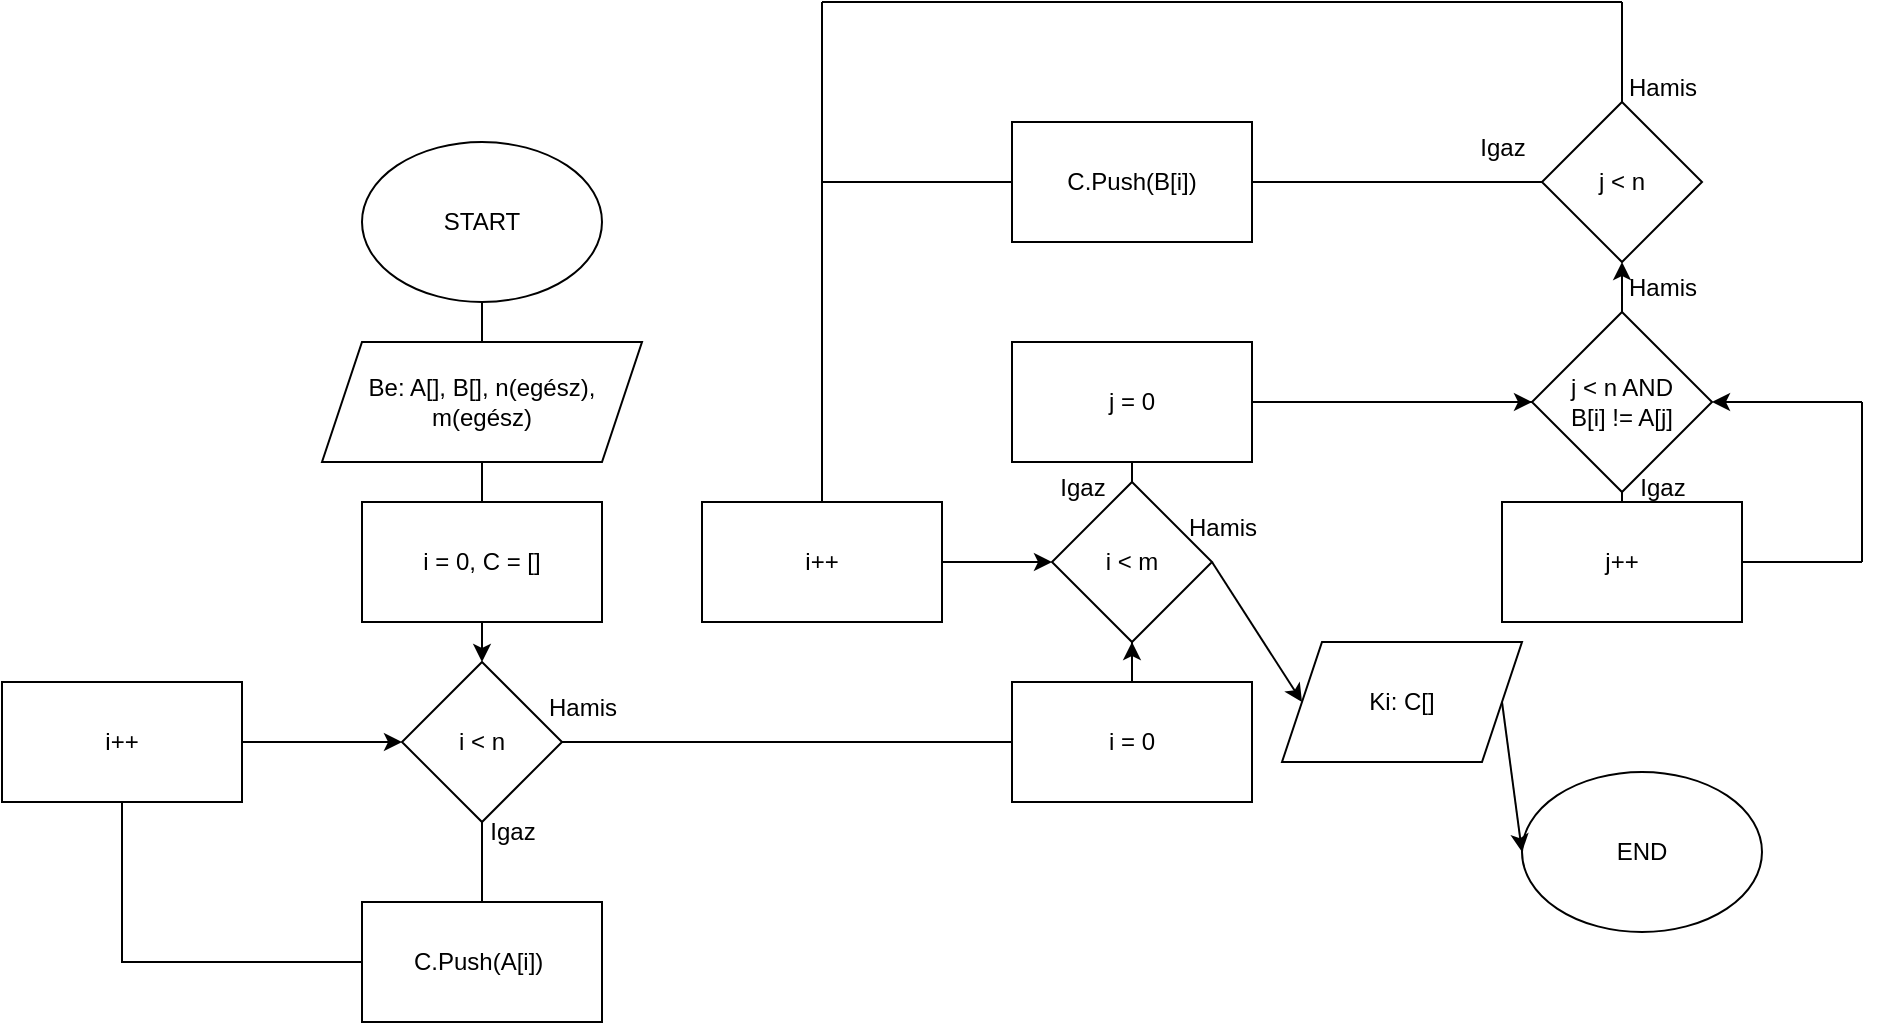 <mxfile version="24.7.12">
  <diagram name="1 oldal" id="uY-gUTuWzRiGQ7V-e_Za">
    <mxGraphModel dx="2261" dy="728" grid="1" gridSize="10" guides="1" tooltips="1" connect="1" arrows="1" fold="1" page="1" pageScale="1" pageWidth="827" pageHeight="1169" math="0" shadow="0">
      <root>
        <mxCell id="0" />
        <mxCell id="1" parent="0" />
        <mxCell id="pUevdOnyccfj9fLqeXdX-3" value="" style="edgeStyle=orthogonalEdgeStyle;rounded=0;orthogonalLoop=1;jettySize=auto;html=1;strokeColor=default;endArrow=none;endFill=0;" parent="1" source="pUevdOnyccfj9fLqeXdX-1" target="pUevdOnyccfj9fLqeXdX-2" edge="1">
          <mxGeometry relative="1" as="geometry" />
        </mxCell>
        <mxCell id="pUevdOnyccfj9fLqeXdX-1" value="START" style="ellipse;whiteSpace=wrap;html=1;" parent="1" vertex="1">
          <mxGeometry x="50" y="190" width="120" height="80" as="geometry" />
        </mxCell>
        <mxCell id="pUevdOnyccfj9fLqeXdX-7" value="" style="edgeStyle=orthogonalEdgeStyle;rounded=0;orthogonalLoop=1;jettySize=auto;html=1;" parent="1" source="pUevdOnyccfj9fLqeXdX-2" target="pUevdOnyccfj9fLqeXdX-5" edge="1">
          <mxGeometry relative="1" as="geometry" />
        </mxCell>
        <mxCell id="pUevdOnyccfj9fLqeXdX-2" value="Be: A[], B[], n(egész), m(egész)" style="shape=parallelogram;perimeter=parallelogramPerimeter;whiteSpace=wrap;html=1;fixedSize=1;" parent="1" vertex="1">
          <mxGeometry x="30" y="290" width="160" height="60" as="geometry" />
        </mxCell>
        <mxCell id="pUevdOnyccfj9fLqeXdX-4" value="i = 0, C = []" style="rounded=0;whiteSpace=wrap;html=1;" parent="1" vertex="1">
          <mxGeometry x="50" y="370" width="120" height="60" as="geometry" />
        </mxCell>
        <mxCell id="pUevdOnyccfj9fLqeXdX-12" value="" style="edgeStyle=orthogonalEdgeStyle;rounded=0;orthogonalLoop=1;jettySize=auto;html=1;endArrow=none;endFill=0;" parent="1" source="pUevdOnyccfj9fLqeXdX-5" target="pUevdOnyccfj9fLqeXdX-8" edge="1">
          <mxGeometry relative="1" as="geometry" />
        </mxCell>
        <mxCell id="pUevdOnyccfj9fLqeXdX-13" value="" style="edgeStyle=orthogonalEdgeStyle;rounded=0;orthogonalLoop=1;jettySize=auto;html=1;endArrow=none;endFill=0;" parent="1" source="pUevdOnyccfj9fLqeXdX-5" target="pUevdOnyccfj9fLqeXdX-6" edge="1">
          <mxGeometry relative="1" as="geometry" />
        </mxCell>
        <mxCell id="pUevdOnyccfj9fLqeXdX-5" value="i &amp;lt; n" style="rhombus;whiteSpace=wrap;html=1;" parent="1" vertex="1">
          <mxGeometry x="70" y="450" width="80" height="80" as="geometry" />
        </mxCell>
        <mxCell id="pUevdOnyccfj9fLqeXdX-23" value="" style="edgeStyle=orthogonalEdgeStyle;rounded=0;orthogonalLoop=1;jettySize=auto;html=1;" parent="1" source="pUevdOnyccfj9fLqeXdX-6" target="pUevdOnyccfj9fLqeXdX-14" edge="1">
          <mxGeometry relative="1" as="geometry" />
        </mxCell>
        <mxCell id="pUevdOnyccfj9fLqeXdX-6" value="i = 0" style="rounded=0;whiteSpace=wrap;html=1;" parent="1" vertex="1">
          <mxGeometry x="375" y="460" width="120" height="60" as="geometry" />
        </mxCell>
        <mxCell id="pUevdOnyccfj9fLqeXdX-10" value="" style="edgeStyle=orthogonalEdgeStyle;rounded=0;orthogonalLoop=1;jettySize=auto;html=1;endArrow=none;endFill=0;" parent="1" source="pUevdOnyccfj9fLqeXdX-8" target="pUevdOnyccfj9fLqeXdX-9" edge="1">
          <mxGeometry relative="1" as="geometry" />
        </mxCell>
        <mxCell id="pUevdOnyccfj9fLqeXdX-8" value="C.Push(A[i])&amp;nbsp;" style="rounded=0;whiteSpace=wrap;html=1;" parent="1" vertex="1">
          <mxGeometry x="50" y="570" width="120" height="60" as="geometry" />
        </mxCell>
        <mxCell id="pUevdOnyccfj9fLqeXdX-11" value="" style="edgeStyle=orthogonalEdgeStyle;rounded=0;orthogonalLoop=1;jettySize=auto;html=1;" parent="1" source="pUevdOnyccfj9fLqeXdX-9" target="pUevdOnyccfj9fLqeXdX-5" edge="1">
          <mxGeometry relative="1" as="geometry" />
        </mxCell>
        <mxCell id="pUevdOnyccfj9fLqeXdX-9" value="i++" style="rounded=0;whiteSpace=wrap;html=1;" parent="1" vertex="1">
          <mxGeometry x="-130" y="460" width="120" height="60" as="geometry" />
        </mxCell>
        <mxCell id="pUevdOnyccfj9fLqeXdX-24" value="" style="edgeStyle=orthogonalEdgeStyle;rounded=0;orthogonalLoop=1;jettySize=auto;html=1;endArrow=none;endFill=0;" parent="1" source="pUevdOnyccfj9fLqeXdX-14" target="pUevdOnyccfj9fLqeXdX-15" edge="1">
          <mxGeometry relative="1" as="geometry" />
        </mxCell>
        <mxCell id="pUevdOnyccfj9fLqeXdX-14" value="i &amp;lt; m" style="rhombus;whiteSpace=wrap;html=1;" parent="1" vertex="1">
          <mxGeometry x="395" y="360" width="80" height="80" as="geometry" />
        </mxCell>
        <mxCell id="pUevdOnyccfj9fLqeXdX-25" value="" style="edgeStyle=orthogonalEdgeStyle;rounded=0;orthogonalLoop=1;jettySize=auto;html=1;" parent="1" source="pUevdOnyccfj9fLqeXdX-15" target="pUevdOnyccfj9fLqeXdX-16" edge="1">
          <mxGeometry relative="1" as="geometry" />
        </mxCell>
        <mxCell id="pUevdOnyccfj9fLqeXdX-18" value="" style="edgeStyle=orthogonalEdgeStyle;rounded=0;orthogonalLoop=1;jettySize=auto;html=1;endArrow=none;endFill=0;" parent="1" source="pUevdOnyccfj9fLqeXdX-16" target="pUevdOnyccfj9fLqeXdX-17" edge="1">
          <mxGeometry relative="1" as="geometry" />
        </mxCell>
        <mxCell id="pUevdOnyccfj9fLqeXdX-17" value="j++" style="rounded=0;whiteSpace=wrap;html=1;" parent="1" vertex="1">
          <mxGeometry x="620" y="370" width="120" height="60" as="geometry" />
        </mxCell>
        <mxCell id="pUevdOnyccfj9fLqeXdX-26" value="j &amp;lt; n" style="rhombus;whiteSpace=wrap;html=1;" parent="1" vertex="1">
          <mxGeometry x="640" y="170" width="80" height="80" as="geometry" />
        </mxCell>
        <mxCell id="pUevdOnyccfj9fLqeXdX-28" value="" style="edgeStyle=orthogonalEdgeStyle;rounded=0;orthogonalLoop=1;jettySize=auto;html=1;endArrow=none;endFill=0;" parent="1" source="pUevdOnyccfj9fLqeXdX-16" target="pUevdOnyccfj9fLqeXdX-15" edge="1">
          <mxGeometry relative="1" as="geometry">
            <mxPoint x="600" y="320" as="sourcePoint" />
            <mxPoint x="435" y="220" as="targetPoint" />
          </mxGeometry>
        </mxCell>
        <mxCell id="pUevdOnyccfj9fLqeXdX-15" value="j = 0" style="rounded=0;whiteSpace=wrap;html=1;" parent="1" vertex="1">
          <mxGeometry x="375" y="290" width="120" height="60" as="geometry" />
        </mxCell>
        <mxCell id="pUevdOnyccfj9fLqeXdX-29" value="" style="edgeStyle=orthogonalEdgeStyle;rounded=0;orthogonalLoop=1;jettySize=auto;html=1;endArrow=none;endFill=0;" parent="1" source="pUevdOnyccfj9fLqeXdX-15" target="pUevdOnyccfj9fLqeXdX-16" edge="1">
          <mxGeometry relative="1" as="geometry">
            <mxPoint x="495" y="320" as="sourcePoint" />
            <mxPoint x="680" y="390" as="targetPoint" />
          </mxGeometry>
        </mxCell>
        <mxCell id="pUevdOnyccfj9fLqeXdX-39" value="" style="edgeStyle=orthogonalEdgeStyle;rounded=0;orthogonalLoop=1;jettySize=auto;html=1;" parent="1" source="pUevdOnyccfj9fLqeXdX-16" target="pUevdOnyccfj9fLqeXdX-26" edge="1">
          <mxGeometry relative="1" as="geometry" />
        </mxCell>
        <mxCell id="pUevdOnyccfj9fLqeXdX-16" value="j &amp;lt; n AND&lt;div&gt;B[i] != A[j]&lt;/div&gt;" style="rhombus;whiteSpace=wrap;html=1;" parent="1" vertex="1">
          <mxGeometry x="635" y="275" width="90" height="90" as="geometry" />
        </mxCell>
        <mxCell id="pUevdOnyccfj9fLqeXdX-30" value="END" style="ellipse;whiteSpace=wrap;html=1;" parent="1" vertex="1">
          <mxGeometry x="630" y="505" width="120" height="80" as="geometry" />
        </mxCell>
        <mxCell id="pUevdOnyccfj9fLqeXdX-31" value="" style="endArrow=none;html=1;rounded=0;" parent="1" edge="1">
          <mxGeometry width="50" height="50" relative="1" as="geometry">
            <mxPoint x="740" y="400" as="sourcePoint" />
            <mxPoint x="800" y="400" as="targetPoint" />
          </mxGeometry>
        </mxCell>
        <mxCell id="pUevdOnyccfj9fLqeXdX-32" value="" style="endArrow=none;html=1;rounded=0;" parent="1" edge="1">
          <mxGeometry width="50" height="50" relative="1" as="geometry">
            <mxPoint x="800" y="400" as="sourcePoint" />
            <mxPoint x="800" y="320" as="targetPoint" />
          </mxGeometry>
        </mxCell>
        <mxCell id="pUevdOnyccfj9fLqeXdX-33" value="" style="endArrow=classic;html=1;rounded=0;entryX=1;entryY=0.5;entryDx=0;entryDy=0;" parent="1" target="pUevdOnyccfj9fLqeXdX-16" edge="1">
          <mxGeometry width="50" height="50" relative="1" as="geometry">
            <mxPoint x="800" y="320" as="sourcePoint" />
            <mxPoint x="850" y="270" as="targetPoint" />
          </mxGeometry>
        </mxCell>
        <mxCell id="pUevdOnyccfj9fLqeXdX-37" value="" style="endArrow=none;html=1;rounded=0;entryX=0;entryY=0.5;entryDx=0;entryDy=0;" parent="1" target="pUevdOnyccfj9fLqeXdX-26" edge="1">
          <mxGeometry width="50" height="50" relative="1" as="geometry">
            <mxPoint x="280" y="210" as="sourcePoint" />
            <mxPoint x="250" y="160" as="targetPoint" />
          </mxGeometry>
        </mxCell>
        <mxCell id="pUevdOnyccfj9fLqeXdX-40" value="" style="endArrow=none;html=1;rounded=0;" parent="1" edge="1">
          <mxGeometry width="50" height="50" relative="1" as="geometry">
            <mxPoint x="680" y="170" as="sourcePoint" />
            <mxPoint x="680" y="120" as="targetPoint" />
          </mxGeometry>
        </mxCell>
        <mxCell id="pUevdOnyccfj9fLqeXdX-41" value="" style="endArrow=none;html=1;rounded=0;" parent="1" edge="1">
          <mxGeometry width="50" height="50" relative="1" as="geometry">
            <mxPoint x="280" y="120" as="sourcePoint" />
            <mxPoint x="680" y="120" as="targetPoint" />
          </mxGeometry>
        </mxCell>
        <mxCell id="pUevdOnyccfj9fLqeXdX-42" value="" style="endArrow=none;html=1;rounded=0;exitX=0.5;exitY=0;exitDx=0;exitDy=0;" parent="1" source="pUevdOnyccfj9fLqeXdX-44" edge="1">
          <mxGeometry width="50" height="50" relative="1" as="geometry">
            <mxPoint x="280" y="360" as="sourcePoint" />
            <mxPoint x="280" y="120" as="targetPoint" />
          </mxGeometry>
        </mxCell>
        <mxCell id="pUevdOnyccfj9fLqeXdX-43" value="C.Push(B[i])" style="rounded=0;whiteSpace=wrap;html=1;" parent="1" vertex="1">
          <mxGeometry x="375" y="180" width="120" height="60" as="geometry" />
        </mxCell>
        <mxCell id="pUevdOnyccfj9fLqeXdX-45" value="" style="edgeStyle=orthogonalEdgeStyle;rounded=0;orthogonalLoop=1;jettySize=auto;html=1;" parent="1" source="pUevdOnyccfj9fLqeXdX-44" target="pUevdOnyccfj9fLqeXdX-14" edge="1">
          <mxGeometry relative="1" as="geometry" />
        </mxCell>
        <mxCell id="pUevdOnyccfj9fLqeXdX-44" value="i++" style="rounded=0;whiteSpace=wrap;html=1;" parent="1" vertex="1">
          <mxGeometry x="220" y="370" width="120" height="60" as="geometry" />
        </mxCell>
        <mxCell id="pUevdOnyccfj9fLqeXdX-46" value="" style="endArrow=classic;html=1;rounded=0;exitX=1;exitY=0.5;exitDx=0;exitDy=0;entryX=0;entryY=0.5;entryDx=0;entryDy=0;" parent="1" source="5VNyRREOK6r4LACCO06H-2" target="pUevdOnyccfj9fLqeXdX-30" edge="1">
          <mxGeometry width="50" height="50" relative="1" as="geometry">
            <mxPoint x="480" y="400" as="sourcePoint" />
            <mxPoint x="530" y="350" as="targetPoint" />
          </mxGeometry>
        </mxCell>
        <mxCell id="pUevdOnyccfj9fLqeXdX-47" value="Igaz" style="text;html=1;align=center;verticalAlign=middle;resizable=0;points=[];autosize=1;strokeColor=none;fillColor=none;" parent="1" vertex="1">
          <mxGeometry x="100" y="520" width="50" height="30" as="geometry" />
        </mxCell>
        <mxCell id="pUevdOnyccfj9fLqeXdX-48" value="Hamis" style="text;html=1;align=center;verticalAlign=middle;resizable=0;points=[];autosize=1;strokeColor=none;fillColor=none;" parent="1" vertex="1">
          <mxGeometry x="130" y="458" width="60" height="30" as="geometry" />
        </mxCell>
        <mxCell id="pUevdOnyccfj9fLqeXdX-49" value="Hamis" style="text;html=1;align=center;verticalAlign=middle;resizable=0;points=[];autosize=1;strokeColor=none;fillColor=none;" parent="1" vertex="1">
          <mxGeometry x="450" y="368" width="60" height="30" as="geometry" />
        </mxCell>
        <mxCell id="pUevdOnyccfj9fLqeXdX-50" value="Igaz" style="text;html=1;align=center;verticalAlign=middle;resizable=0;points=[];autosize=1;strokeColor=none;fillColor=none;" parent="1" vertex="1">
          <mxGeometry x="385" y="348" width="50" height="30" as="geometry" />
        </mxCell>
        <mxCell id="pUevdOnyccfj9fLqeXdX-51" value="Igaz" style="text;html=1;align=center;verticalAlign=middle;resizable=0;points=[];autosize=1;strokeColor=none;fillColor=none;" parent="1" vertex="1">
          <mxGeometry x="675" y="348" width="50" height="30" as="geometry" />
        </mxCell>
        <mxCell id="pUevdOnyccfj9fLqeXdX-52" value="Hamis" style="text;html=1;align=center;verticalAlign=middle;resizable=0;points=[];autosize=1;strokeColor=none;fillColor=none;" parent="1" vertex="1">
          <mxGeometry x="670" y="248" width="60" height="30" as="geometry" />
        </mxCell>
        <mxCell id="pUevdOnyccfj9fLqeXdX-53" value="Igaz" style="text;html=1;align=center;verticalAlign=middle;resizable=0;points=[];autosize=1;strokeColor=none;fillColor=none;" parent="1" vertex="1">
          <mxGeometry x="595" y="178" width="50" height="30" as="geometry" />
        </mxCell>
        <mxCell id="pUevdOnyccfj9fLqeXdX-54" value="Hamis" style="text;html=1;align=center;verticalAlign=middle;resizable=0;points=[];autosize=1;strokeColor=none;fillColor=none;" parent="1" vertex="1">
          <mxGeometry x="670" y="148" width="60" height="30" as="geometry" />
        </mxCell>
        <mxCell id="5VNyRREOK6r4LACCO06H-1" value="" style="endArrow=classic;html=1;rounded=0;exitX=1;exitY=0.5;exitDx=0;exitDy=0;entryX=0;entryY=0.5;entryDx=0;entryDy=0;" edge="1" parent="1" source="pUevdOnyccfj9fLqeXdX-14" target="5VNyRREOK6r4LACCO06H-2">
          <mxGeometry width="50" height="50" relative="1" as="geometry">
            <mxPoint x="475" y="400" as="sourcePoint" />
            <mxPoint x="630" y="545" as="targetPoint" />
          </mxGeometry>
        </mxCell>
        <mxCell id="5VNyRREOK6r4LACCO06H-2" value="Ki: C[]" style="shape=parallelogram;perimeter=parallelogramPerimeter;whiteSpace=wrap;html=1;fixedSize=1;" vertex="1" parent="1">
          <mxGeometry x="510" y="440" width="120" height="60" as="geometry" />
        </mxCell>
      </root>
    </mxGraphModel>
  </diagram>
</mxfile>
